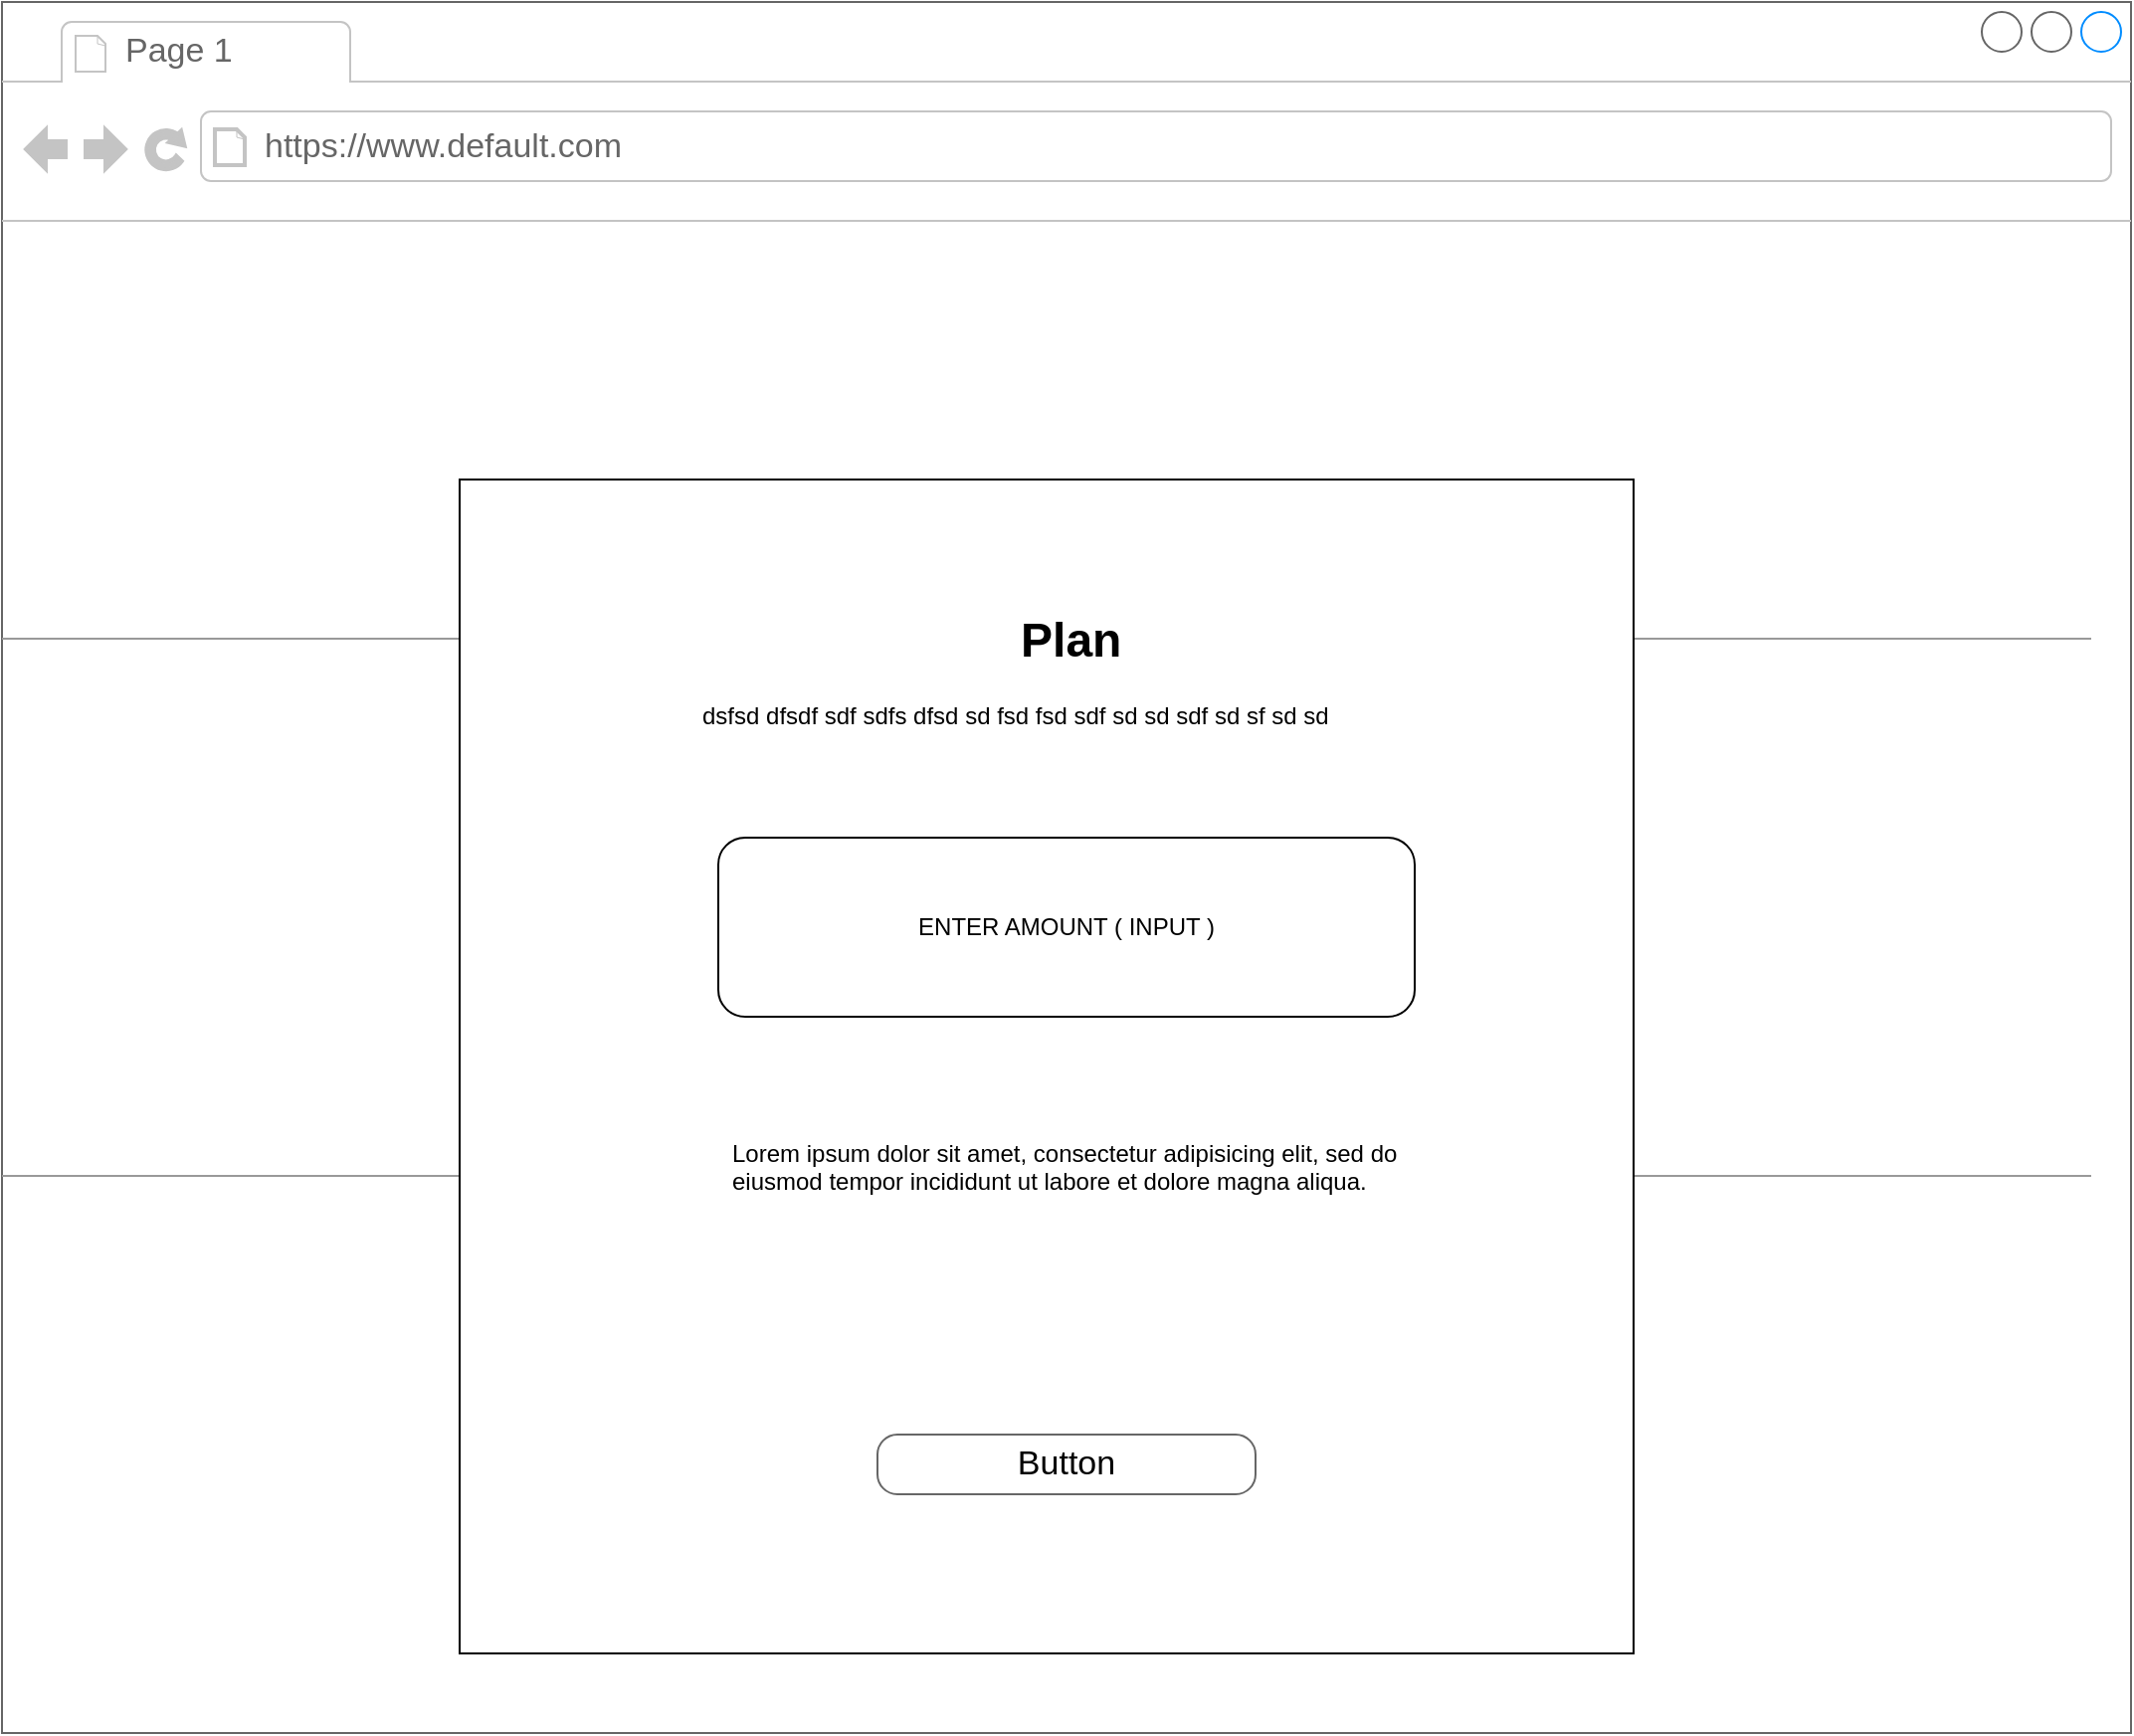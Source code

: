 <mxfile version="26.0.11">
  <diagram name="Page-1" id="2cc2dc42-3aac-f2a9-1cec-7a8b7cbee084">
    <mxGraphModel dx="2458" dy="928" grid="1" gridSize="10" guides="1" tooltips="1" connect="1" arrows="1" fold="1" page="1" pageScale="1" pageWidth="1100" pageHeight="850" background="none" math="0" shadow="0">
      <root>
        <mxCell id="0" />
        <mxCell id="1" parent="0" />
        <mxCell id="7026571954dc6520-1" value="" style="strokeWidth=1;shadow=0;dashed=0;align=center;html=1;shape=mxgraph.mockup.containers.browserWindow;rSize=0;strokeColor=#666666;mainText=,;recursiveResize=0;rounded=0;labelBackgroundColor=none;fontFamily=Verdana;fontSize=12" parent="1" vertex="1">
          <mxGeometry x="-50" y="100" width="1070" height="870" as="geometry" />
        </mxCell>
        <mxCell id="7026571954dc6520-2" value="Page 1" style="strokeWidth=1;shadow=0;dashed=0;align=center;html=1;shape=mxgraph.mockup.containers.anchor;fontSize=17;fontColor=#666666;align=left;" parent="7026571954dc6520-1" vertex="1">
          <mxGeometry x="60" y="12" width="110" height="26" as="geometry" />
        </mxCell>
        <mxCell id="7026571954dc6520-3" value="https://www.default.com" style="strokeWidth=1;shadow=0;dashed=0;align=center;html=1;shape=mxgraph.mockup.containers.anchor;rSize=0;fontSize=17;fontColor=#666666;align=left;" parent="7026571954dc6520-1" vertex="1">
          <mxGeometry x="130" y="60" width="250" height="26" as="geometry" />
        </mxCell>
        <mxCell id="7026571954dc6520-15" value="" style="verticalLabelPosition=bottom;shadow=0;dashed=0;align=center;html=1;verticalAlign=top;strokeWidth=1;shape=mxgraph.mockup.markup.line;strokeColor=#999999;rounded=0;labelBackgroundColor=none;fillColor=#ffffff;fontFamily=Verdana;fontSize=12;fontColor=#000000;" parent="7026571954dc6520-1" vertex="1">
          <mxGeometry y="310" width="1050" height="20" as="geometry" />
        </mxCell>
        <mxCell id="7026571954dc6520-21" value="" style="verticalLabelPosition=bottom;shadow=0;dashed=0;align=center;html=1;verticalAlign=top;strokeWidth=1;shape=mxgraph.mockup.markup.line;strokeColor=#999999;rounded=0;labelBackgroundColor=none;fillColor=#ffffff;fontFamily=Verdana;fontSize=12;fontColor=#000000;" parent="7026571954dc6520-1" vertex="1">
          <mxGeometry y="580" width="1050" height="20" as="geometry" />
        </mxCell>
        <mxCell id="XL38uEYof9ybWJGfvkZ5-4" value="" style="whiteSpace=wrap;html=1;aspect=fixed;" vertex="1" parent="7026571954dc6520-1">
          <mxGeometry x="230" y="240" width="590" height="590" as="geometry" />
        </mxCell>
        <mxCell id="XL38uEYof9ybWJGfvkZ5-16" value="ENTER AMOUNT ( INPUT )" style="rounded=1;whiteSpace=wrap;html=1;" vertex="1" parent="7026571954dc6520-1">
          <mxGeometry x="360" y="420" width="350" height="90" as="geometry" />
        </mxCell>
        <mxCell id="XL38uEYof9ybWJGfvkZ5-5" value="Button" style="strokeWidth=1;shadow=0;dashed=0;align=center;html=1;shape=mxgraph.mockup.buttons.button;strokeColor=#666666;mainText=;buttonStyle=round;fontSize=17;fontStyle=0;fillColor=none;whiteSpace=wrap;rounded=0;labelBackgroundColor=none;" vertex="1" parent="7026571954dc6520-1">
          <mxGeometry x="440" y="720" width="190" height="30" as="geometry" />
        </mxCell>
        <mxCell id="XL38uEYof9ybWJGfvkZ5-13" value="&lt;h1 style=&quot;margin-top: 0px;&quot;&gt;&amp;nbsp; &amp;nbsp; &amp;nbsp; &amp;nbsp; &amp;nbsp; &amp;nbsp; &amp;nbsp; &amp;nbsp; &amp;nbsp; &amp;nbsp; &amp;nbsp; &amp;nbsp; Plan&lt;/h1&gt;&lt;div&gt;dsfsd dfsdf sdf sdfs dfsd sd fsd fsd sdf sd sd sdf sd sf sd sd&amp;nbsp;&lt;/div&gt;" style="text;html=1;whiteSpace=wrap;overflow=hidden;rounded=0;" vertex="1" parent="7026571954dc6520-1">
          <mxGeometry x="350" y="300" width="380" height="120" as="geometry" />
        </mxCell>
        <mxCell id="XL38uEYof9ybWJGfvkZ5-17" value="&lt;h1 style=&quot;margin-top: 0px;&quot;&gt;&lt;br&gt;&lt;/h1&gt;&lt;p&gt;Lorem ipsum dolor sit amet, consectetur adipisicing elit, sed do eiusmod tempor incididunt ut labore et dolore magna aliqua.&lt;/p&gt;" style="text;html=1;whiteSpace=wrap;overflow=hidden;rounded=0;" vertex="1" parent="7026571954dc6520-1">
          <mxGeometry x="365" y="520" width="340" height="120" as="geometry" />
        </mxCell>
      </root>
    </mxGraphModel>
  </diagram>
</mxfile>
